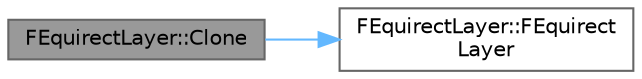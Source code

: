 digraph "FEquirectLayer::Clone"
{
 // INTERACTIVE_SVG=YES
 // LATEX_PDF_SIZE
  bgcolor="transparent";
  edge [fontname=Helvetica,fontsize=10,labelfontname=Helvetica,labelfontsize=10];
  node [fontname=Helvetica,fontsize=10,shape=box,height=0.2,width=0.4];
  rankdir="LR";
  Node1 [id="Node000001",label="FEquirectLayer::Clone",height=0.2,width=0.4,color="gray40", fillcolor="grey60", style="filled", fontcolor="black",tooltip=" "];
  Node1 -> Node2 [id="edge1_Node000001_Node000002",color="steelblue1",style="solid",tooltip=" "];
  Node2 [id="Node000002",label="FEquirectLayer::FEquirect\lLayer",height=0.2,width=0.4,color="grey40", fillcolor="white", style="filled",URL="$df/d43/classFEquirectLayer.html#a9629f3ceeac1428c6e10e4b0349029da",tooltip=" "];
}
